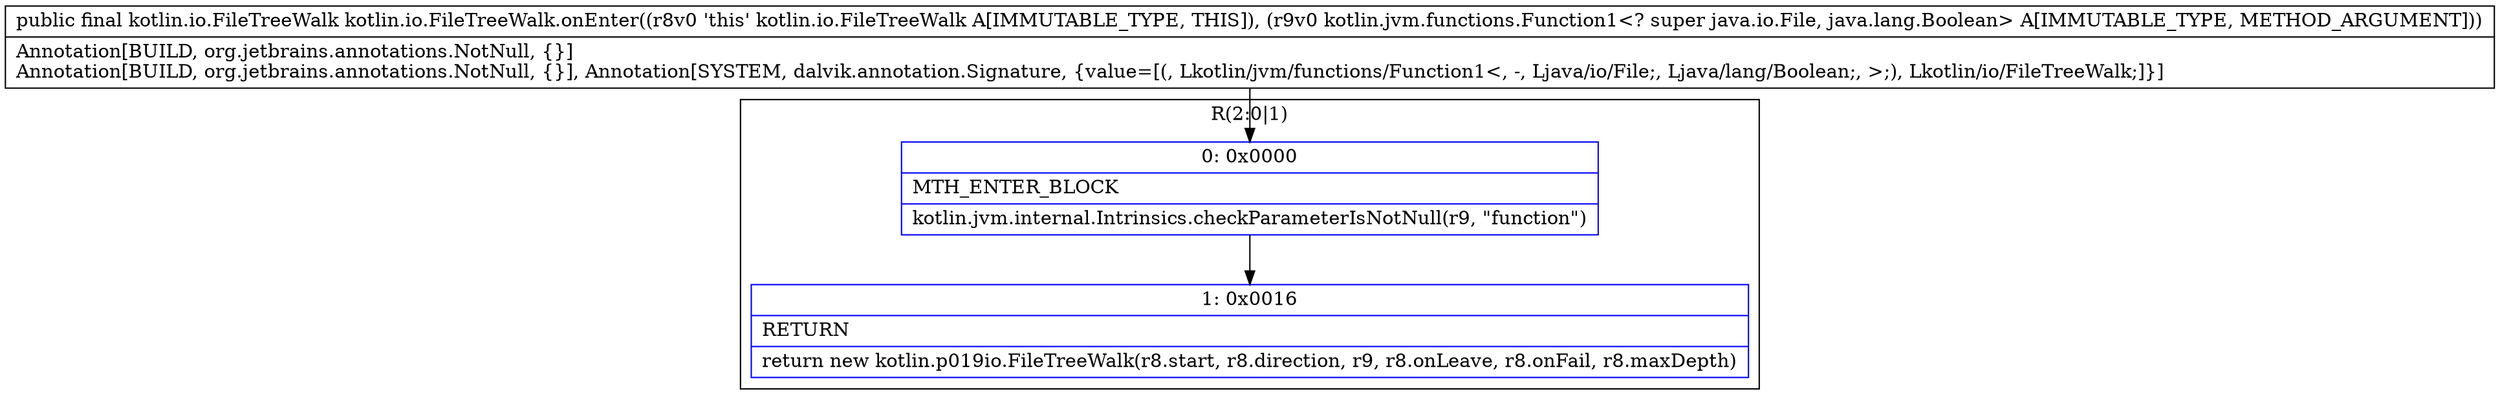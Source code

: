 digraph "CFG forkotlin.io.FileTreeWalk.onEnter(Lkotlin\/jvm\/functions\/Function1;)Lkotlin\/io\/FileTreeWalk;" {
subgraph cluster_Region_370863830 {
label = "R(2:0|1)";
node [shape=record,color=blue];
Node_0 [shape=record,label="{0\:\ 0x0000|MTH_ENTER_BLOCK\l|kotlin.jvm.internal.Intrinsics.checkParameterIsNotNull(r9, \"function\")\l}"];
Node_1 [shape=record,label="{1\:\ 0x0016|RETURN\l|return new kotlin.p019io.FileTreeWalk(r8.start, r8.direction, r9, r8.onLeave, r8.onFail, r8.maxDepth)\l}"];
}
MethodNode[shape=record,label="{public final kotlin.io.FileTreeWalk kotlin.io.FileTreeWalk.onEnter((r8v0 'this' kotlin.io.FileTreeWalk A[IMMUTABLE_TYPE, THIS]), (r9v0 kotlin.jvm.functions.Function1\<? super java.io.File, java.lang.Boolean\> A[IMMUTABLE_TYPE, METHOD_ARGUMENT]))  | Annotation[BUILD, org.jetbrains.annotations.NotNull, \{\}]\lAnnotation[BUILD, org.jetbrains.annotations.NotNull, \{\}], Annotation[SYSTEM, dalvik.annotation.Signature, \{value=[(, Lkotlin\/jvm\/functions\/Function1\<, \-, Ljava\/io\/File;, Ljava\/lang\/Boolean;, \>;), Lkotlin\/io\/FileTreeWalk;]\}]\l}"];
MethodNode -> Node_0;
Node_0 -> Node_1;
}

